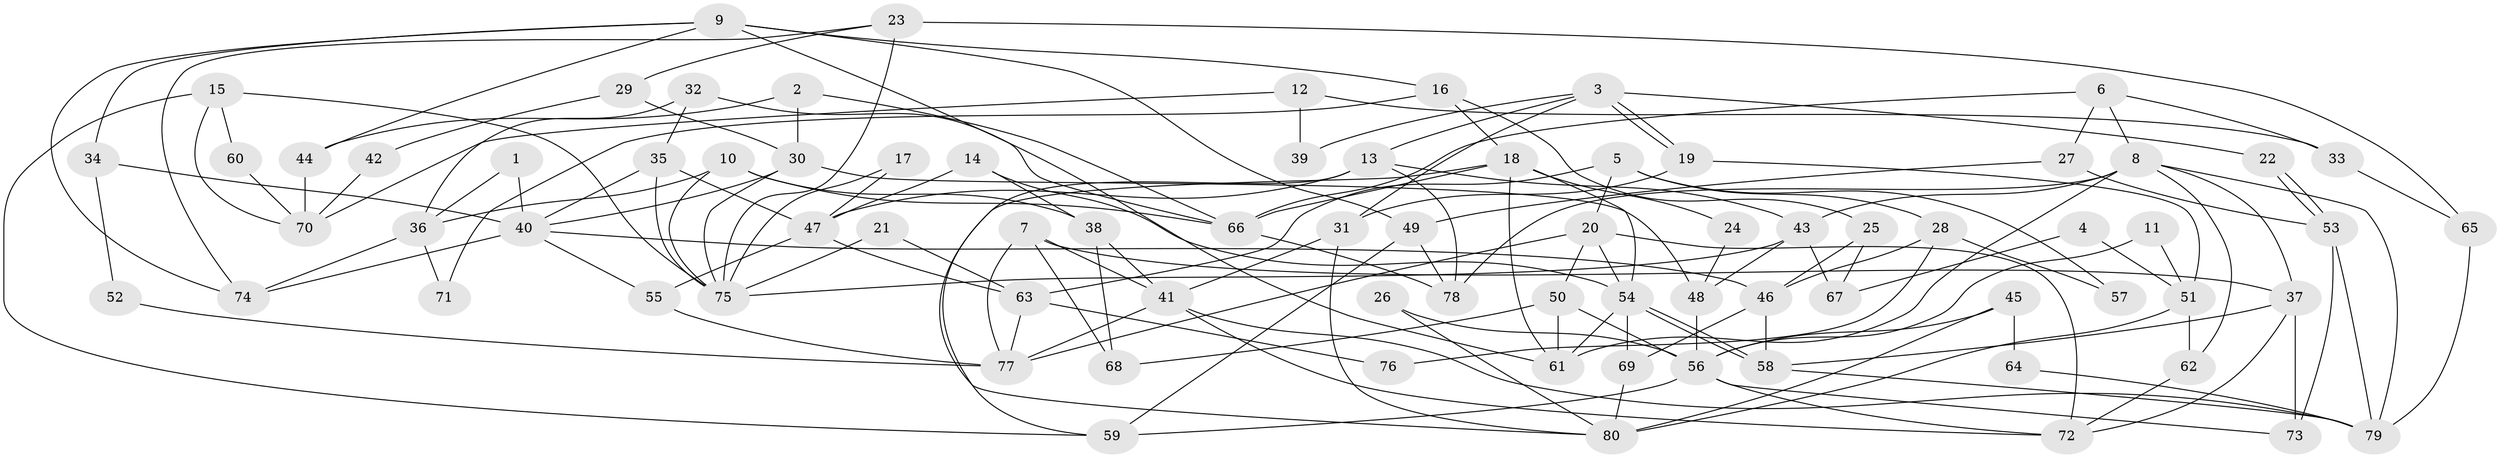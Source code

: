 // Generated by graph-tools (version 1.1) at 2025/50/03/09/25 03:50:07]
// undirected, 80 vertices, 160 edges
graph export_dot {
graph [start="1"]
  node [color=gray90,style=filled];
  1;
  2;
  3;
  4;
  5;
  6;
  7;
  8;
  9;
  10;
  11;
  12;
  13;
  14;
  15;
  16;
  17;
  18;
  19;
  20;
  21;
  22;
  23;
  24;
  25;
  26;
  27;
  28;
  29;
  30;
  31;
  32;
  33;
  34;
  35;
  36;
  37;
  38;
  39;
  40;
  41;
  42;
  43;
  44;
  45;
  46;
  47;
  48;
  49;
  50;
  51;
  52;
  53;
  54;
  55;
  56;
  57;
  58;
  59;
  60;
  61;
  62;
  63;
  64;
  65;
  66;
  67;
  68;
  69;
  70;
  71;
  72;
  73;
  74;
  75;
  76;
  77;
  78;
  79;
  80;
  1 -- 36;
  1 -- 40;
  2 -- 66;
  2 -- 30;
  2 -- 44;
  3 -- 19;
  3 -- 19;
  3 -- 13;
  3 -- 22;
  3 -- 31;
  3 -- 39;
  4 -- 67;
  4 -- 51;
  5 -- 63;
  5 -- 20;
  5 -- 28;
  5 -- 57;
  6 -- 66;
  6 -- 8;
  6 -- 27;
  6 -- 33;
  7 -- 41;
  7 -- 77;
  7 -- 37;
  7 -- 68;
  8 -- 61;
  8 -- 37;
  8 -- 43;
  8 -- 62;
  8 -- 78;
  8 -- 79;
  9 -- 49;
  9 -- 61;
  9 -- 16;
  9 -- 34;
  9 -- 44;
  9 -- 74;
  10 -- 66;
  10 -- 75;
  10 -- 36;
  10 -- 38;
  11 -- 56;
  11 -- 51;
  12 -- 33;
  12 -- 70;
  12 -- 39;
  13 -- 80;
  13 -- 43;
  13 -- 47;
  13 -- 78;
  14 -- 38;
  14 -- 54;
  14 -- 47;
  15 -- 75;
  15 -- 59;
  15 -- 60;
  15 -- 70;
  16 -- 18;
  16 -- 25;
  16 -- 71;
  17 -- 75;
  17 -- 47;
  18 -- 61;
  18 -- 54;
  18 -- 24;
  18 -- 59;
  18 -- 66;
  19 -- 51;
  19 -- 31;
  20 -- 50;
  20 -- 72;
  20 -- 54;
  20 -- 77;
  21 -- 75;
  21 -- 63;
  22 -- 53;
  22 -- 53;
  23 -- 75;
  23 -- 74;
  23 -- 29;
  23 -- 65;
  24 -- 48;
  25 -- 46;
  25 -- 67;
  26 -- 80;
  26 -- 56;
  27 -- 53;
  27 -- 49;
  28 -- 46;
  28 -- 57;
  28 -- 76;
  29 -- 30;
  29 -- 42;
  30 -- 40;
  30 -- 75;
  30 -- 48;
  31 -- 41;
  31 -- 80;
  32 -- 35;
  32 -- 66;
  32 -- 36;
  33 -- 65;
  34 -- 40;
  34 -- 52;
  35 -- 47;
  35 -- 40;
  35 -- 75;
  36 -- 71;
  36 -- 74;
  37 -- 58;
  37 -- 72;
  37 -- 73;
  38 -- 41;
  38 -- 68;
  40 -- 55;
  40 -- 74;
  40 -- 46;
  41 -- 79;
  41 -- 72;
  41 -- 77;
  42 -- 70;
  43 -- 48;
  43 -- 67;
  43 -- 75;
  44 -- 70;
  45 -- 56;
  45 -- 80;
  45 -- 64;
  46 -- 58;
  46 -- 69;
  47 -- 55;
  47 -- 63;
  48 -- 56;
  49 -- 78;
  49 -- 59;
  50 -- 56;
  50 -- 68;
  50 -- 61;
  51 -- 62;
  51 -- 80;
  52 -- 77;
  53 -- 73;
  53 -- 79;
  54 -- 58;
  54 -- 58;
  54 -- 61;
  54 -- 69;
  55 -- 77;
  56 -- 59;
  56 -- 72;
  56 -- 73;
  58 -- 79;
  60 -- 70;
  62 -- 72;
  63 -- 77;
  63 -- 76;
  64 -- 79;
  65 -- 79;
  66 -- 78;
  69 -- 80;
}

